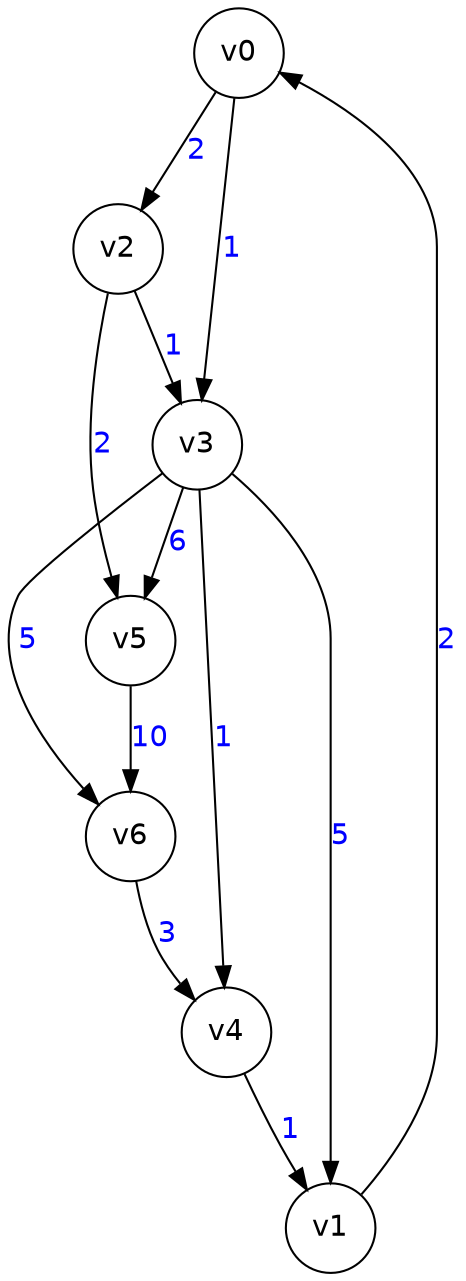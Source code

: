 digraph G {
	graph [fontname = "Helvetica"];
	node [fontname = "Helvetica",shape=circle,width=0.6];
	edge [fontname = "Helvetica"];

	v0 -> v2 [label="2",fontcolor=blue];
	v0 -> v3 [label="1  ",fontcolor=blue];
	v1 -> v0 [label="2",fontcolor=blue];
	v2 -> v3 [label="1",fontcolor=blue];
	v2 -> v5 [label="2  ",fontcolor=blue];
	v3 -> v1 [label="5   ",fontcolor=blue];
	v3 -> v4 [label="1",fontcolor=blue];
	v3 -> v6 [label="5   ",fontcolor=blue];
	v3 -> v5 [label="6",fontcolor=blue];
	v4 -> v1 [label="1",fontcolor=blue];
	v5 -> v6 [label="10",fontcolor=blue];
	v6 -> v4 [label="3   ",fontcolor=blue];

}
